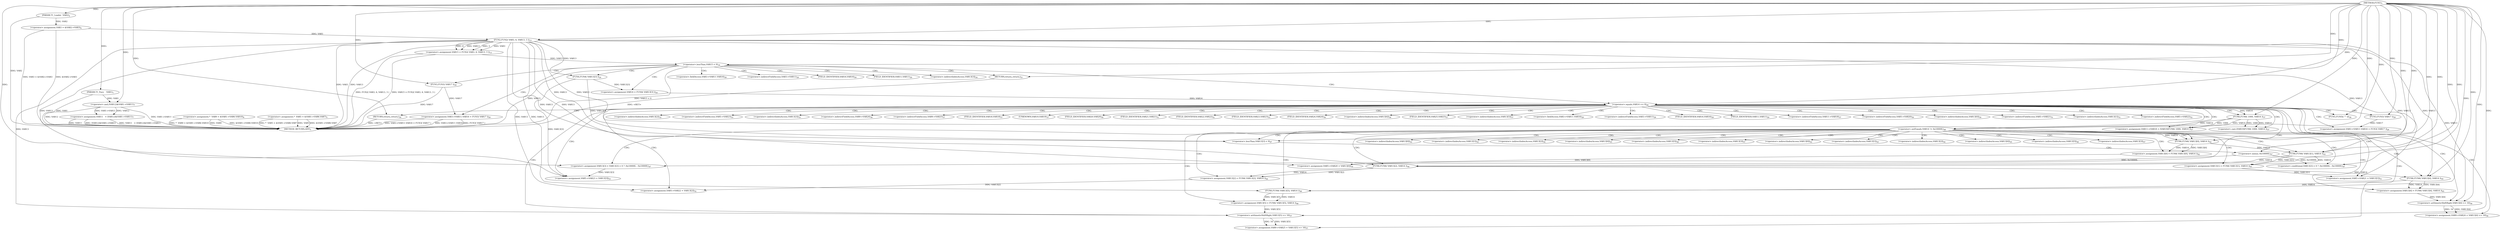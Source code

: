 digraph "FUN1" {  
"8" [label = <(METHOD,FUN1)<SUB>1</SUB>> ]
"209" [label = <(METHOD_RETURN,ANY)<SUB>1</SUB>> ]
"9" [label = <(PARAM,T1_Face    VAR1)<SUB>1</SUB>> ]
"10" [label = <(PARAM,T1_Loader  VAR2)<SUB>2</SUB>> ]
"13" [label = <(&lt;operator&gt;.assignment,VAR3 = &amp;VAR2-&gt;VAR3)<SUB>4</SUB>> ]
"20" [label = <(&lt;operator&gt;.assignment,*  VAR5 = &amp;VAR1-&gt;VAR6.VAR7)<SUB>5</SUB>> ]
"29" [label = <(&lt;operator&gt;.assignment,*  VAR9 = &amp;VAR1-&gt;VAR6.VAR10)<SUB>6</SUB>> ]
"38" [label = <(&lt;operator&gt;.assignment,VAR11   = (VAR12)&amp;VAR1-&gt;VAR11)<SUB>7</SUB>> ]
"48" [label = <(&lt;operator&gt;.assignment,VAR15 = FUN2( VAR3, 6, VAR13, 3 ))<SUB>13</SUB>> ]
"69" [label = <(&lt;operator&gt;.assignment,VAR14 = FUN4( VAR13[3] ))<SUB>24</SUB>> ]
"91" [label = <(&lt;operator&gt;.assignment,VAR11-&gt;VAR18 = (VAR19)FUN6( 1000, VAR14 ))<SUB>37</SUB>> ]
"163" [label = <(&lt;operator&gt;.assignment,VAR5-&gt;VAR20 = VAR13[0])<SUB>50</SUB>> ]
"170" [label = <(&lt;operator&gt;.assignment,VAR5-&gt;VAR21 = VAR13[1])<SUB>51</SUB>> ]
"177" [label = <(&lt;operator&gt;.assignment,VAR5-&gt;VAR22 = VAR13[2])<SUB>52</SUB>> ]
"184" [label = <(&lt;operator&gt;.assignment,VAR5-&gt;VAR23 = VAR13[3])<SUB>53</SUB>> ]
"191" [label = <(&lt;operator&gt;.assignment,VAR9-&gt;VAR24 = VAR13[4] &gt;&gt; 16)<SUB>56</SUB>> ]
"200" [label = <(&lt;operator&gt;.assignment,VAR9-&gt;VAR25 = VAR13[5] &gt;&gt; 16)<SUB>57</SUB>> ]
"56" [label = <(&lt;operator&gt;.lessThan,VAR15 &lt; 0)<SUB>16</SUB>> ]
"76" [label = <(&lt;operator&gt;.equals,VAR14 == 0)<SUB>26</SUB>> ]
"101" [label = <(&lt;operator&gt;.notEquals,VAR14 != 0x10000L)<SUB>40</SUB>> ]
"40" [label = <(&lt;operator&gt;.and,(VAR12)&amp;VAR1-&gt;VAR11)<SUB>7</SUB>> ]
"50" [label = <(FUN2,FUN2( VAR3, 6, VAR13, 3 ))<SUB>13</SUB>> ]
"60" [label = <(&lt;operator&gt;.assignment,VAR3-&gt;VAR11.VAR16 = FUN3( VAR17 ))<SUB>20</SUB>> ]
"68" [label = <(RETURN,return;,return;)<SUB>21</SUB>> ]
"71" [label = <(FUN4,FUN4( VAR13[3] ))<SUB>24</SUB>> ]
"80" [label = <(FUN5,FUN5(( &quot;&quot; )))<SUB>28</SUB>> ]
"82" [label = <(&lt;operator&gt;.assignment,VAR3-&gt;VAR11.VAR16 = FUN3( VAR17 ))<SUB>29</SUB>> ]
"90" [label = <(RETURN,return;,return;)<SUB>30</SUB>> ]
"95" [label = <(&lt;operator&gt;.cast,(VAR19)FUN6( 1000, VAR14 ))<SUB>37</SUB>> ]
"105" [label = <(&lt;operator&gt;.assignment,VAR13[0] = FUN6( VAR13[0], VAR14 ))<SUB>42</SUB>> ]
"114" [label = <(&lt;operator&gt;.assignment,VAR13[1] = FUN6( VAR13[1], VAR14 ))<SUB>43</SUB>> ]
"123" [label = <(&lt;operator&gt;.assignment,VAR13[2] = FUN6( VAR13[2], VAR14 ))<SUB>44</SUB>> ]
"132" [label = <(&lt;operator&gt;.assignment,VAR13[4] = FUN6( VAR13[4], VAR14 ))<SUB>45</SUB>> ]
"141" [label = <(&lt;operator&gt;.assignment,VAR13[5] = FUN6( VAR13[5], VAR14 ))<SUB>46</SUB>> ]
"150" [label = <(&lt;operator&gt;.assignment,VAR13[3] = VAR13[3] &lt; 0 ? -0x10000L : 0x10000L)<SUB>47</SUB>> ]
"195" [label = <(&lt;operator&gt;.arithmeticShiftRight,VAR13[4] &gt;&gt; 16)<SUB>56</SUB>> ]
"204" [label = <(&lt;operator&gt;.arithmeticShiftRight,VAR13[5] &gt;&gt; 16)<SUB>57</SUB>> ]
"97" [label = <(FUN6,FUN6( 1000, VAR14 ))<SUB>37</SUB>> ]
"66" [label = <(FUN3,FUN3( VAR17 ))<SUB>20</SUB>> ]
"88" [label = <(FUN3,FUN3( VAR17 ))<SUB>29</SUB>> ]
"109" [label = <(FUN6,FUN6( VAR13[0], VAR14 ))<SUB>42</SUB>> ]
"118" [label = <(FUN6,FUN6( VAR13[1], VAR14 ))<SUB>43</SUB>> ]
"127" [label = <(FUN6,FUN6( VAR13[2], VAR14 ))<SUB>44</SUB>> ]
"136" [label = <(FUN6,FUN6( VAR13[4], VAR14 ))<SUB>45</SUB>> ]
"145" [label = <(FUN6,FUN6( VAR13[5], VAR14 ))<SUB>46</SUB>> ]
"154" [label = <(&lt;operator&gt;.conditional,VAR13[3] &lt; 0 ? -0x10000L : 0x10000L)<SUB>47</SUB>> ]
"155" [label = <(&lt;operator&gt;.lessThan,VAR13[3] &lt; 0)<SUB>47</SUB>> ]
"160" [label = <(&lt;operator&gt;.minus,-0x10000L)<SUB>47</SUB>> ]
"92" [label = <(&lt;operator&gt;.indirectFieldAccess,VAR11-&gt;VAR18)<SUB>37</SUB>> ]
"164" [label = <(&lt;operator&gt;.indirectFieldAccess,VAR5-&gt;VAR20)<SUB>50</SUB>> ]
"167" [label = <(&lt;operator&gt;.indirectIndexAccess,VAR13[0])<SUB>50</SUB>> ]
"171" [label = <(&lt;operator&gt;.indirectFieldAccess,VAR5-&gt;VAR21)<SUB>51</SUB>> ]
"174" [label = <(&lt;operator&gt;.indirectIndexAccess,VAR13[1])<SUB>51</SUB>> ]
"178" [label = <(&lt;operator&gt;.indirectFieldAccess,VAR5-&gt;VAR22)<SUB>52</SUB>> ]
"181" [label = <(&lt;operator&gt;.indirectIndexAccess,VAR13[2])<SUB>52</SUB>> ]
"185" [label = <(&lt;operator&gt;.indirectFieldAccess,VAR5-&gt;VAR23)<SUB>53</SUB>> ]
"188" [label = <(&lt;operator&gt;.indirectIndexAccess,VAR13[3])<SUB>53</SUB>> ]
"192" [label = <(&lt;operator&gt;.indirectFieldAccess,VAR9-&gt;VAR24)<SUB>56</SUB>> ]
"201" [label = <(&lt;operator&gt;.indirectFieldAccess,VAR9-&gt;VAR25)<SUB>57</SUB>> ]
"72" [label = <(&lt;operator&gt;.indirectIndexAccess,VAR13[3])<SUB>24</SUB>> ]
"94" [label = <(FIELD_IDENTIFIER,VAR18,VAR18)<SUB>37</SUB>> ]
"96" [label = <(UNKNOWN,VAR19,VAR19)<SUB>37</SUB>> ]
"166" [label = <(FIELD_IDENTIFIER,VAR20,VAR20)<SUB>50</SUB>> ]
"173" [label = <(FIELD_IDENTIFIER,VAR21,VAR21)<SUB>51</SUB>> ]
"180" [label = <(FIELD_IDENTIFIER,VAR22,VAR22)<SUB>52</SUB>> ]
"187" [label = <(FIELD_IDENTIFIER,VAR23,VAR23)<SUB>53</SUB>> ]
"194" [label = <(FIELD_IDENTIFIER,VAR24,VAR24)<SUB>56</SUB>> ]
"196" [label = <(&lt;operator&gt;.indirectIndexAccess,VAR13[4])<SUB>56</SUB>> ]
"203" [label = <(FIELD_IDENTIFIER,VAR25,VAR25)<SUB>57</SUB>> ]
"205" [label = <(&lt;operator&gt;.indirectIndexAccess,VAR13[5])<SUB>57</SUB>> ]
"61" [label = <(&lt;operator&gt;.fieldAccess,VAR3-&gt;VAR11.VAR16)<SUB>20</SUB>> ]
"83" [label = <(&lt;operator&gt;.fieldAccess,VAR3-&gt;VAR11.VAR16)<SUB>29</SUB>> ]
"106" [label = <(&lt;operator&gt;.indirectIndexAccess,VAR13[0])<SUB>42</SUB>> ]
"115" [label = <(&lt;operator&gt;.indirectIndexAccess,VAR13[1])<SUB>43</SUB>> ]
"124" [label = <(&lt;operator&gt;.indirectIndexAccess,VAR13[2])<SUB>44</SUB>> ]
"133" [label = <(&lt;operator&gt;.indirectIndexAccess,VAR13[4])<SUB>45</SUB>> ]
"142" [label = <(&lt;operator&gt;.indirectIndexAccess,VAR13[5])<SUB>46</SUB>> ]
"151" [label = <(&lt;operator&gt;.indirectIndexAccess,VAR13[3])<SUB>47</SUB>> ]
"62" [label = <(&lt;operator&gt;.indirectFieldAccess,VAR3-&gt;VAR11)<SUB>20</SUB>> ]
"65" [label = <(FIELD_IDENTIFIER,VAR16,VAR16)<SUB>20</SUB>> ]
"84" [label = <(&lt;operator&gt;.indirectFieldAccess,VAR3-&gt;VAR11)<SUB>29</SUB>> ]
"87" [label = <(FIELD_IDENTIFIER,VAR16,VAR16)<SUB>29</SUB>> ]
"110" [label = <(&lt;operator&gt;.indirectIndexAccess,VAR13[0])<SUB>42</SUB>> ]
"119" [label = <(&lt;operator&gt;.indirectIndexAccess,VAR13[1])<SUB>43</SUB>> ]
"128" [label = <(&lt;operator&gt;.indirectIndexAccess,VAR13[2])<SUB>44</SUB>> ]
"137" [label = <(&lt;operator&gt;.indirectIndexAccess,VAR13[4])<SUB>45</SUB>> ]
"146" [label = <(&lt;operator&gt;.indirectIndexAccess,VAR13[5])<SUB>46</SUB>> ]
"64" [label = <(FIELD_IDENTIFIER,VAR11,VAR11)<SUB>20</SUB>> ]
"86" [label = <(FIELD_IDENTIFIER,VAR11,VAR11)<SUB>29</SUB>> ]
"156" [label = <(&lt;operator&gt;.indirectIndexAccess,VAR13[3])<SUB>47</SUB>> ]
  "90" -> "209"  [ label = "DDG: &lt;RET&gt;"] 
  "68" -> "209"  [ label = "DDG: &lt;RET&gt;"] 
  "9" -> "209"  [ label = "DDG: VAR1"] 
  "10" -> "209"  [ label = "DDG: VAR2"] 
  "13" -> "209"  [ label = "DDG: &amp;VAR2-&gt;VAR3"] 
  "13" -> "209"  [ label = "DDG: VAR3 = &amp;VAR2-&gt;VAR3"] 
  "20" -> "209"  [ label = "DDG: VAR5"] 
  "20" -> "209"  [ label = "DDG: &amp;VAR1-&gt;VAR6.VAR7"] 
  "20" -> "209"  [ label = "DDG: *  VAR5 = &amp;VAR1-&gt;VAR6.VAR7"] 
  "29" -> "209"  [ label = "DDG: VAR9"] 
  "29" -> "209"  [ label = "DDG: &amp;VAR1-&gt;VAR6.VAR10"] 
  "29" -> "209"  [ label = "DDG: *  VAR9 = &amp;VAR1-&gt;VAR6.VAR10"] 
  "38" -> "209"  [ label = "DDG: VAR11"] 
  "40" -> "209"  [ label = "DDG: VAR1-&gt;VAR11"] 
  "38" -> "209"  [ label = "DDG: (VAR12)&amp;VAR1-&gt;VAR11"] 
  "38" -> "209"  [ label = "DDG: VAR11   = (VAR12)&amp;VAR1-&gt;VAR11"] 
  "50" -> "209"  [ label = "DDG: VAR3"] 
  "50" -> "209"  [ label = "DDG: VAR13"] 
  "48" -> "209"  [ label = "DDG: FUN2( VAR3, 6, VAR13, 3 )"] 
  "48" -> "209"  [ label = "DDG: VAR15 = FUN2( VAR3, 6, VAR13, 3 )"] 
  "56" -> "209"  [ label = "DDG: VAR15"] 
  "56" -> "209"  [ label = "DDG: VAR15 &lt; 0"] 
  "60" -> "209"  [ label = "DDG: VAR3-&gt;VAR11.VAR16"] 
  "66" -> "209"  [ label = "DDG: VAR17"] 
  "60" -> "209"  [ label = "DDG: FUN3( VAR17 )"] 
  "60" -> "209"  [ label = "DDG: VAR3-&gt;VAR11.VAR16 = FUN3( VAR17 )"] 
  "40" -> "209"  [ label = "DDG: VAR12"] 
  "8" -> "9"  [ label = "DDG: "] 
  "8" -> "10"  [ label = "DDG: "] 
  "10" -> "13"  [ label = "DDG: VAR2"] 
  "40" -> "38"  [ label = "DDG: VAR12"] 
  "40" -> "38"  [ label = "DDG: VAR1-&gt;VAR11"] 
  "50" -> "48"  [ label = "DDG: VAR3"] 
  "50" -> "48"  [ label = "DDG: 6"] 
  "50" -> "48"  [ label = "DDG: VAR13"] 
  "50" -> "48"  [ label = "DDG: 3"] 
  "71" -> "69"  [ label = "DDG: VAR13[3]"] 
  "97" -> "91"  [ label = "DDG: 1000"] 
  "97" -> "91"  [ label = "DDG: VAR14"] 
  "50" -> "163"  [ label = "DDG: VAR13"] 
  "105" -> "163"  [ label = "DDG: VAR13[0]"] 
  "50" -> "170"  [ label = "DDG: VAR13"] 
  "114" -> "170"  [ label = "DDG: VAR13[1]"] 
  "50" -> "177"  [ label = "DDG: VAR13"] 
  "123" -> "177"  [ label = "DDG: VAR13[2]"] 
  "50" -> "184"  [ label = "DDG: VAR13"] 
  "71" -> "184"  [ label = "DDG: VAR13[3]"] 
  "150" -> "184"  [ label = "DDG: VAR13[3]"] 
  "195" -> "191"  [ label = "DDG: VAR13[4]"] 
  "195" -> "191"  [ label = "DDG: 16"] 
  "204" -> "200"  [ label = "DDG: VAR13[5]"] 
  "204" -> "200"  [ label = "DDG: 16"] 
  "8" -> "40"  [ label = "DDG: "] 
  "9" -> "40"  [ label = "DDG: VAR1"] 
  "13" -> "50"  [ label = "DDG: VAR3"] 
  "8" -> "50"  [ label = "DDG: "] 
  "48" -> "56"  [ label = "DDG: VAR15"] 
  "8" -> "56"  [ label = "DDG: "] 
  "66" -> "60"  [ label = "DDG: VAR17"] 
  "8" -> "68"  [ label = "DDG: "] 
  "50" -> "71"  [ label = "DDG: VAR13"] 
  "69" -> "76"  [ label = "DDG: VAR14"] 
  "8" -> "76"  [ label = "DDG: "] 
  "88" -> "82"  [ label = "DDG: VAR17"] 
  "8" -> "90"  [ label = "DDG: "] 
  "97" -> "95"  [ label = "DDG: 1000"] 
  "97" -> "95"  [ label = "DDG: VAR14"] 
  "97" -> "101"  [ label = "DDG: VAR14"] 
  "8" -> "101"  [ label = "DDG: "] 
  "109" -> "105"  [ label = "DDG: VAR13[0]"] 
  "109" -> "105"  [ label = "DDG: VAR14"] 
  "118" -> "114"  [ label = "DDG: VAR13[1]"] 
  "118" -> "114"  [ label = "DDG: VAR14"] 
  "127" -> "123"  [ label = "DDG: VAR13[2]"] 
  "127" -> "123"  [ label = "DDG: VAR14"] 
  "136" -> "132"  [ label = "DDG: VAR13[4]"] 
  "136" -> "132"  [ label = "DDG: VAR14"] 
  "145" -> "141"  [ label = "DDG: VAR13[5]"] 
  "145" -> "141"  [ label = "DDG: VAR14"] 
  "160" -> "150"  [ label = "DDG: 0x10000L"] 
  "8" -> "150"  [ label = "DDG: "] 
  "50" -> "195"  [ label = "DDG: VAR13"] 
  "132" -> "195"  [ label = "DDG: VAR13[4]"] 
  "8" -> "195"  [ label = "DDG: "] 
  "50" -> "204"  [ label = "DDG: VAR13"] 
  "141" -> "204"  [ label = "DDG: VAR13[5]"] 
  "8" -> "204"  [ label = "DDG: "] 
  "8" -> "80"  [ label = "DDG: "] 
  "8" -> "97"  [ label = "DDG: "] 
  "76" -> "97"  [ label = "DDG: VAR14"] 
  "8" -> "66"  [ label = "DDG: "] 
  "8" -> "88"  [ label = "DDG: "] 
  "50" -> "109"  [ label = "DDG: VAR13"] 
  "101" -> "109"  [ label = "DDG: VAR14"] 
  "8" -> "109"  [ label = "DDG: "] 
  "50" -> "118"  [ label = "DDG: VAR13"] 
  "109" -> "118"  [ label = "DDG: VAR14"] 
  "8" -> "118"  [ label = "DDG: "] 
  "50" -> "127"  [ label = "DDG: VAR13"] 
  "118" -> "127"  [ label = "DDG: VAR14"] 
  "8" -> "127"  [ label = "DDG: "] 
  "50" -> "136"  [ label = "DDG: VAR13"] 
  "127" -> "136"  [ label = "DDG: VAR14"] 
  "8" -> "136"  [ label = "DDG: "] 
  "50" -> "145"  [ label = "DDG: VAR13"] 
  "136" -> "145"  [ label = "DDG: VAR14"] 
  "8" -> "145"  [ label = "DDG: "] 
  "160" -> "154"  [ label = "DDG: 0x10000L"] 
  "8" -> "154"  [ label = "DDG: "] 
  "50" -> "155"  [ label = "DDG: VAR13"] 
  "71" -> "155"  [ label = "DDG: VAR13[3]"] 
  "8" -> "155"  [ label = "DDG: "] 
  "8" -> "160"  [ label = "DDG: "] 
  "56" -> "68"  [ label = "CDG: "] 
  "56" -> "60"  [ label = "CDG: "] 
  "56" -> "64"  [ label = "CDG: "] 
  "56" -> "69"  [ label = "CDG: "] 
  "56" -> "76"  [ label = "CDG: "] 
  "56" -> "61"  [ label = "CDG: "] 
  "56" -> "66"  [ label = "CDG: "] 
  "56" -> "72"  [ label = "CDG: "] 
  "56" -> "65"  [ label = "CDG: "] 
  "56" -> "71"  [ label = "CDG: "] 
  "56" -> "62"  [ label = "CDG: "] 
  "76" -> "94"  [ label = "CDG: "] 
  "76" -> "167"  [ label = "CDG: "] 
  "76" -> "96"  [ label = "CDG: "] 
  "76" -> "188"  [ label = "CDG: "] 
  "76" -> "192"  [ label = "CDG: "] 
  "76" -> "84"  [ label = "CDG: "] 
  "76" -> "163"  [ label = "CDG: "] 
  "76" -> "178"  [ label = "CDG: "] 
  "76" -> "196"  [ label = "CDG: "] 
  "76" -> "185"  [ label = "CDG: "] 
  "76" -> "95"  [ label = "CDG: "] 
  "76" -> "92"  [ label = "CDG: "] 
  "76" -> "204"  [ label = "CDG: "] 
  "76" -> "170"  [ label = "CDG: "] 
  "76" -> "87"  [ label = "CDG: "] 
  "76" -> "97"  [ label = "CDG: "] 
  "76" -> "91"  [ label = "CDG: "] 
  "76" -> "181"  [ label = "CDG: "] 
  "76" -> "191"  [ label = "CDG: "] 
  "76" -> "195"  [ label = "CDG: "] 
  "76" -> "101"  [ label = "CDG: "] 
  "76" -> "187"  [ label = "CDG: "] 
  "76" -> "184"  [ label = "CDG: "] 
  "76" -> "90"  [ label = "CDG: "] 
  "76" -> "173"  [ label = "CDG: "] 
  "76" -> "80"  [ label = "CDG: "] 
  "76" -> "174"  [ label = "CDG: "] 
  "76" -> "194"  [ label = "CDG: "] 
  "76" -> "88"  [ label = "CDG: "] 
  "76" -> "164"  [ label = "CDG: "] 
  "76" -> "201"  [ label = "CDG: "] 
  "76" -> "180"  [ label = "CDG: "] 
  "76" -> "205"  [ label = "CDG: "] 
  "76" -> "171"  [ label = "CDG: "] 
  "76" -> "86"  [ label = "CDG: "] 
  "76" -> "166"  [ label = "CDG: "] 
  "76" -> "200"  [ label = "CDG: "] 
  "76" -> "82"  [ label = "CDG: "] 
  "76" -> "83"  [ label = "CDG: "] 
  "76" -> "177"  [ label = "CDG: "] 
  "76" -> "203"  [ label = "CDG: "] 
  "101" -> "115"  [ label = "CDG: "] 
  "101" -> "136"  [ label = "CDG: "] 
  "101" -> "154"  [ label = "CDG: "] 
  "101" -> "145"  [ label = "CDG: "] 
  "101" -> "146"  [ label = "CDG: "] 
  "101" -> "128"  [ label = "CDG: "] 
  "101" -> "114"  [ label = "CDG: "] 
  "101" -> "132"  [ label = "CDG: "] 
  "101" -> "150"  [ label = "CDG: "] 
  "101" -> "151"  [ label = "CDG: "] 
  "101" -> "119"  [ label = "CDG: "] 
  "101" -> "137"  [ label = "CDG: "] 
  "101" -> "118"  [ label = "CDG: "] 
  "101" -> "127"  [ label = "CDG: "] 
  "101" -> "155"  [ label = "CDG: "] 
  "101" -> "141"  [ label = "CDG: "] 
  "101" -> "142"  [ label = "CDG: "] 
  "101" -> "123"  [ label = "CDG: "] 
  "101" -> "106"  [ label = "CDG: "] 
  "101" -> "105"  [ label = "CDG: "] 
  "101" -> "110"  [ label = "CDG: "] 
  "101" -> "156"  [ label = "CDG: "] 
  "101" -> "124"  [ label = "CDG: "] 
  "101" -> "109"  [ label = "CDG: "] 
  "101" -> "133"  [ label = "CDG: "] 
  "155" -> "160"  [ label = "CDG: "] 
}
